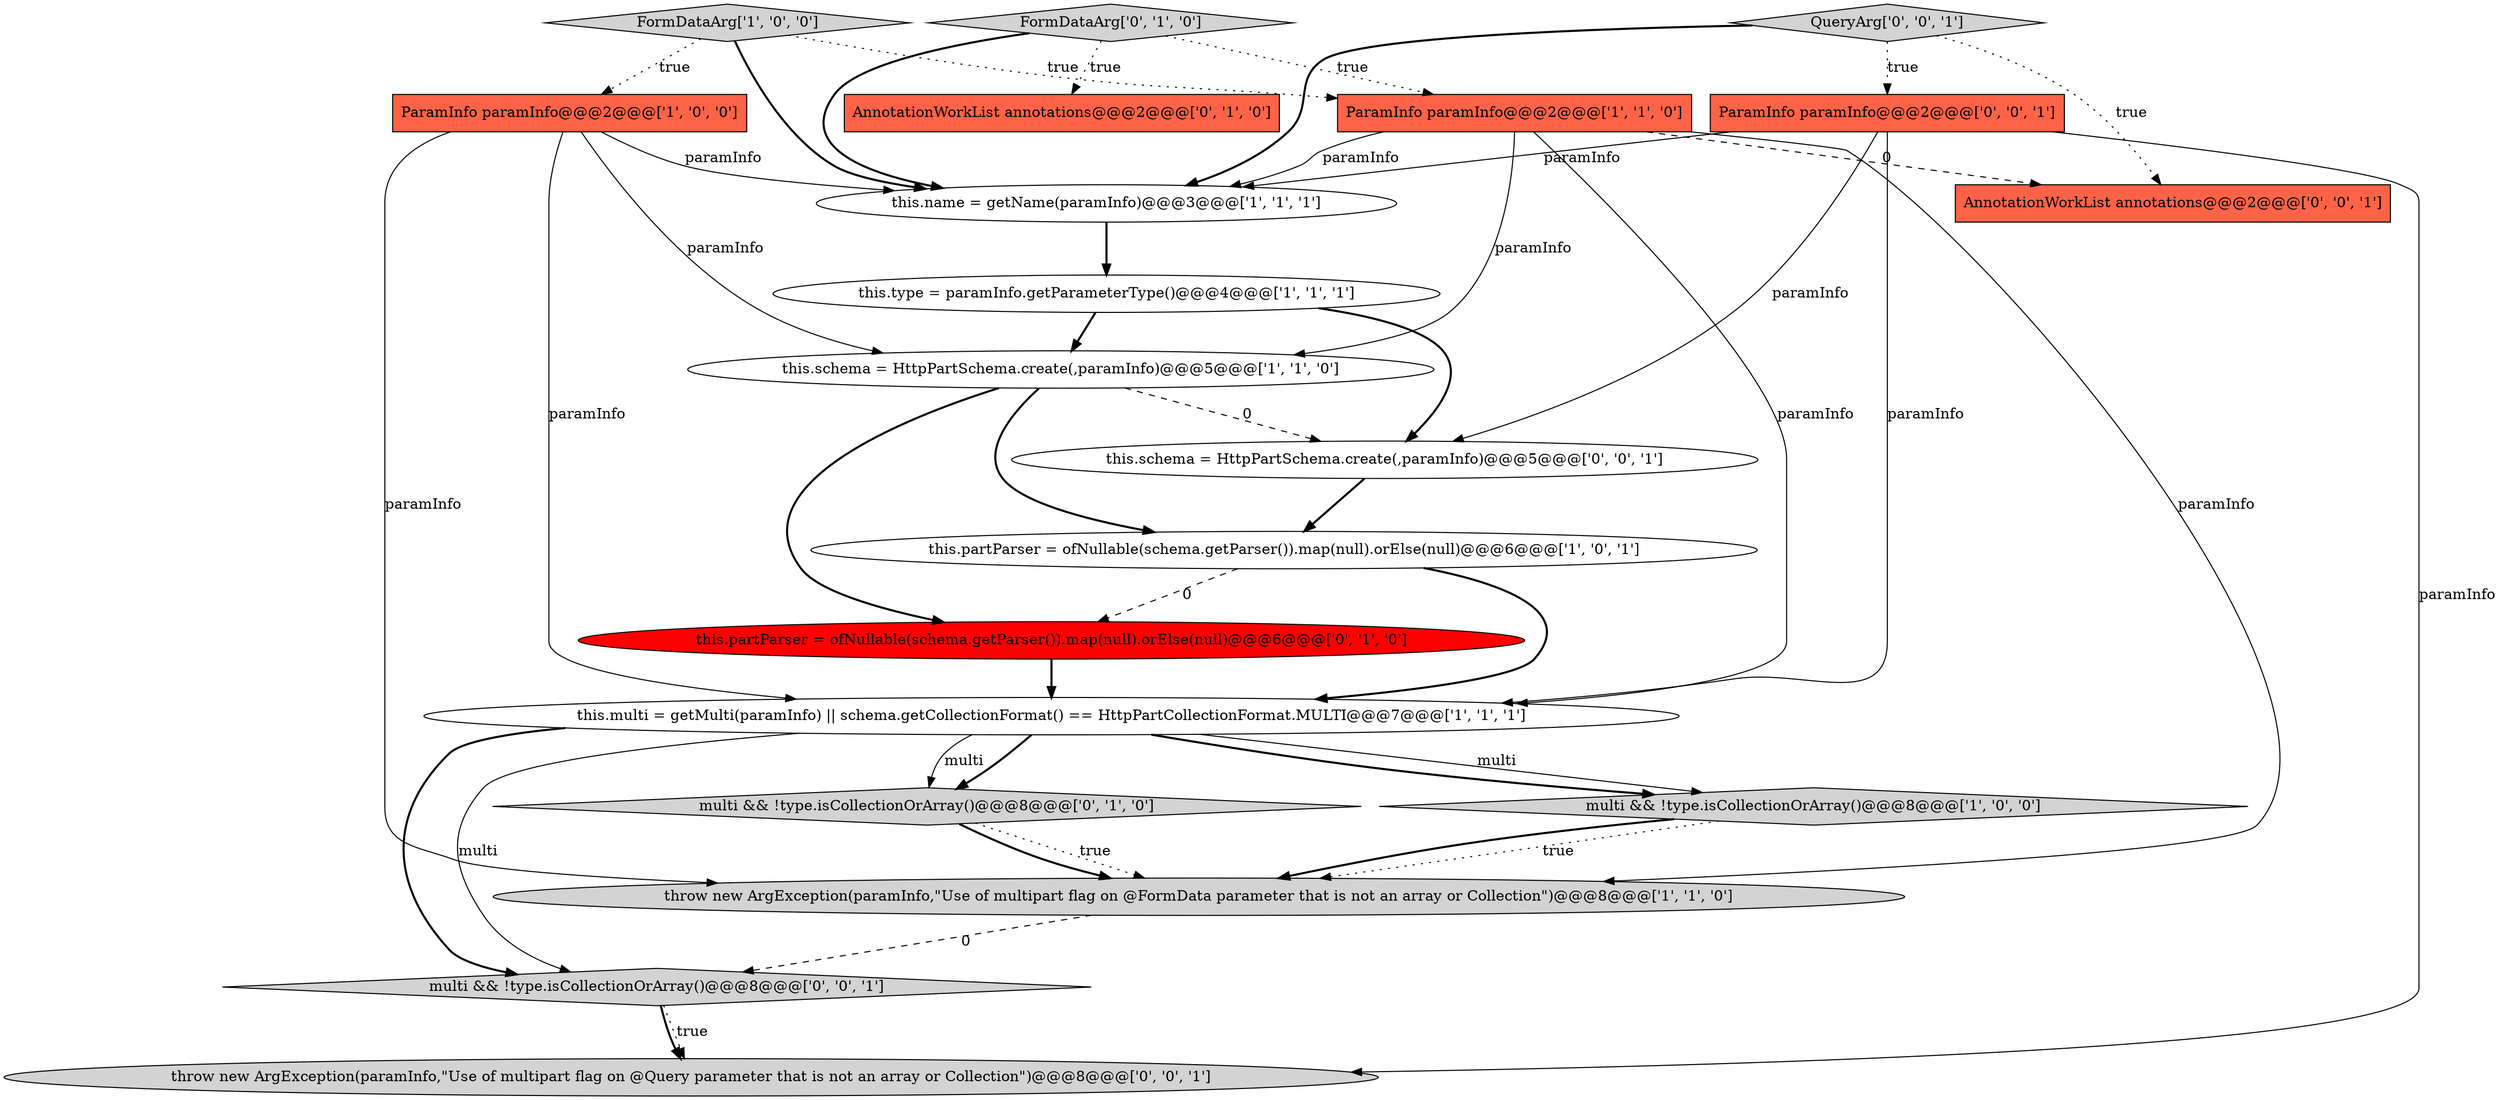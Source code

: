 digraph {
12 [style = filled, label = "multi && !type.isCollectionOrArray()@@@8@@@['0', '1', '0']", fillcolor = lightgray, shape = diamond image = "AAA0AAABBB2BBB"];
14 [style = filled, label = "throw new ArgException(paramInfo,\"Use of multipart flag on @Query parameter that is not an array or Collection\")@@@8@@@['0', '0', '1']", fillcolor = lightgray, shape = ellipse image = "AAA0AAABBB3BBB"];
17 [style = filled, label = "QueryArg['0', '0', '1']", fillcolor = lightgray, shape = diamond image = "AAA0AAABBB3BBB"];
0 [style = filled, label = "ParamInfo paramInfo@@@2@@@['1', '0', '0']", fillcolor = tomato, shape = box image = "AAA0AAABBB1BBB"];
11 [style = filled, label = "AnnotationWorkList annotations@@@2@@@['0', '1', '0']", fillcolor = tomato, shape = box image = "AAA0AAABBB2BBB"];
1 [style = filled, label = "this.partParser = ofNullable(schema.getParser()).map(null).orElse(null)@@@6@@@['1', '0', '1']", fillcolor = white, shape = ellipse image = "AAA0AAABBB1BBB"];
15 [style = filled, label = "this.schema = HttpPartSchema.create(,paramInfo)@@@5@@@['0', '0', '1']", fillcolor = white, shape = ellipse image = "AAA0AAABBB3BBB"];
2 [style = filled, label = "multi && !type.isCollectionOrArray()@@@8@@@['1', '0', '0']", fillcolor = lightgray, shape = diamond image = "AAA0AAABBB1BBB"];
5 [style = filled, label = "this.schema = HttpPartSchema.create(,paramInfo)@@@5@@@['1', '1', '0']", fillcolor = white, shape = ellipse image = "AAA0AAABBB1BBB"];
4 [style = filled, label = "this.name = getName(paramInfo)@@@3@@@['1', '1', '1']", fillcolor = white, shape = ellipse image = "AAA0AAABBB1BBB"];
9 [style = filled, label = "this.multi = getMulti(paramInfo) || schema.getCollectionFormat() == HttpPartCollectionFormat.MULTI@@@7@@@['1', '1', '1']", fillcolor = white, shape = ellipse image = "AAA0AAABBB1BBB"];
18 [style = filled, label = "multi && !type.isCollectionOrArray()@@@8@@@['0', '0', '1']", fillcolor = lightgray, shape = diamond image = "AAA0AAABBB3BBB"];
3 [style = filled, label = "this.type = paramInfo.getParameterType()@@@4@@@['1', '1', '1']", fillcolor = white, shape = ellipse image = "AAA0AAABBB1BBB"];
13 [style = filled, label = "FormDataArg['0', '1', '0']", fillcolor = lightgray, shape = diamond image = "AAA0AAABBB2BBB"];
10 [style = filled, label = "this.partParser = ofNullable(schema.getParser()).map(null).orElse(null)@@@6@@@['0', '1', '0']", fillcolor = red, shape = ellipse image = "AAA1AAABBB2BBB"];
16 [style = filled, label = "ParamInfo paramInfo@@@2@@@['0', '0', '1']", fillcolor = tomato, shape = box image = "AAA0AAABBB3BBB"];
6 [style = filled, label = "ParamInfo paramInfo@@@2@@@['1', '1', '0']", fillcolor = tomato, shape = box image = "AAA0AAABBB1BBB"];
19 [style = filled, label = "AnnotationWorkList annotations@@@2@@@['0', '0', '1']", fillcolor = tomato, shape = box image = "AAA0AAABBB3BBB"];
7 [style = filled, label = "FormDataArg['1', '0', '0']", fillcolor = lightgray, shape = diamond image = "AAA0AAABBB1BBB"];
8 [style = filled, label = "throw new ArgException(paramInfo,\"Use of multipart flag on @FormData parameter that is not an array or Collection\")@@@8@@@['1', '1', '0']", fillcolor = lightgray, shape = ellipse image = "AAA0AAABBB1BBB"];
16->15 [style = solid, label="paramInfo"];
13->6 [style = dotted, label="true"];
9->2 [style = solid, label="multi"];
4->3 [style = bold, label=""];
5->10 [style = bold, label=""];
7->6 [style = dotted, label="true"];
9->2 [style = bold, label=""];
12->8 [style = dotted, label="true"];
16->4 [style = solid, label="paramInfo"];
16->9 [style = solid, label="paramInfo"];
0->5 [style = solid, label="paramInfo"];
3->15 [style = bold, label=""];
6->9 [style = solid, label="paramInfo"];
7->4 [style = bold, label=""];
1->10 [style = dashed, label="0"];
7->0 [style = dotted, label="true"];
18->14 [style = dotted, label="true"];
1->9 [style = bold, label=""];
17->16 [style = dotted, label="true"];
5->1 [style = bold, label=""];
0->8 [style = solid, label="paramInfo"];
3->5 [style = bold, label=""];
9->18 [style = bold, label=""];
15->1 [style = bold, label=""];
6->5 [style = solid, label="paramInfo"];
0->9 [style = solid, label="paramInfo"];
6->8 [style = solid, label="paramInfo"];
12->8 [style = bold, label=""];
9->18 [style = solid, label="multi"];
6->19 [style = dashed, label="0"];
17->19 [style = dotted, label="true"];
13->11 [style = dotted, label="true"];
8->18 [style = dashed, label="0"];
10->9 [style = bold, label=""];
9->12 [style = bold, label=""];
0->4 [style = solid, label="paramInfo"];
16->14 [style = solid, label="paramInfo"];
5->15 [style = dashed, label="0"];
18->14 [style = bold, label=""];
17->4 [style = bold, label=""];
2->8 [style = dotted, label="true"];
2->8 [style = bold, label=""];
6->4 [style = solid, label="paramInfo"];
13->4 [style = bold, label=""];
9->12 [style = solid, label="multi"];
}
